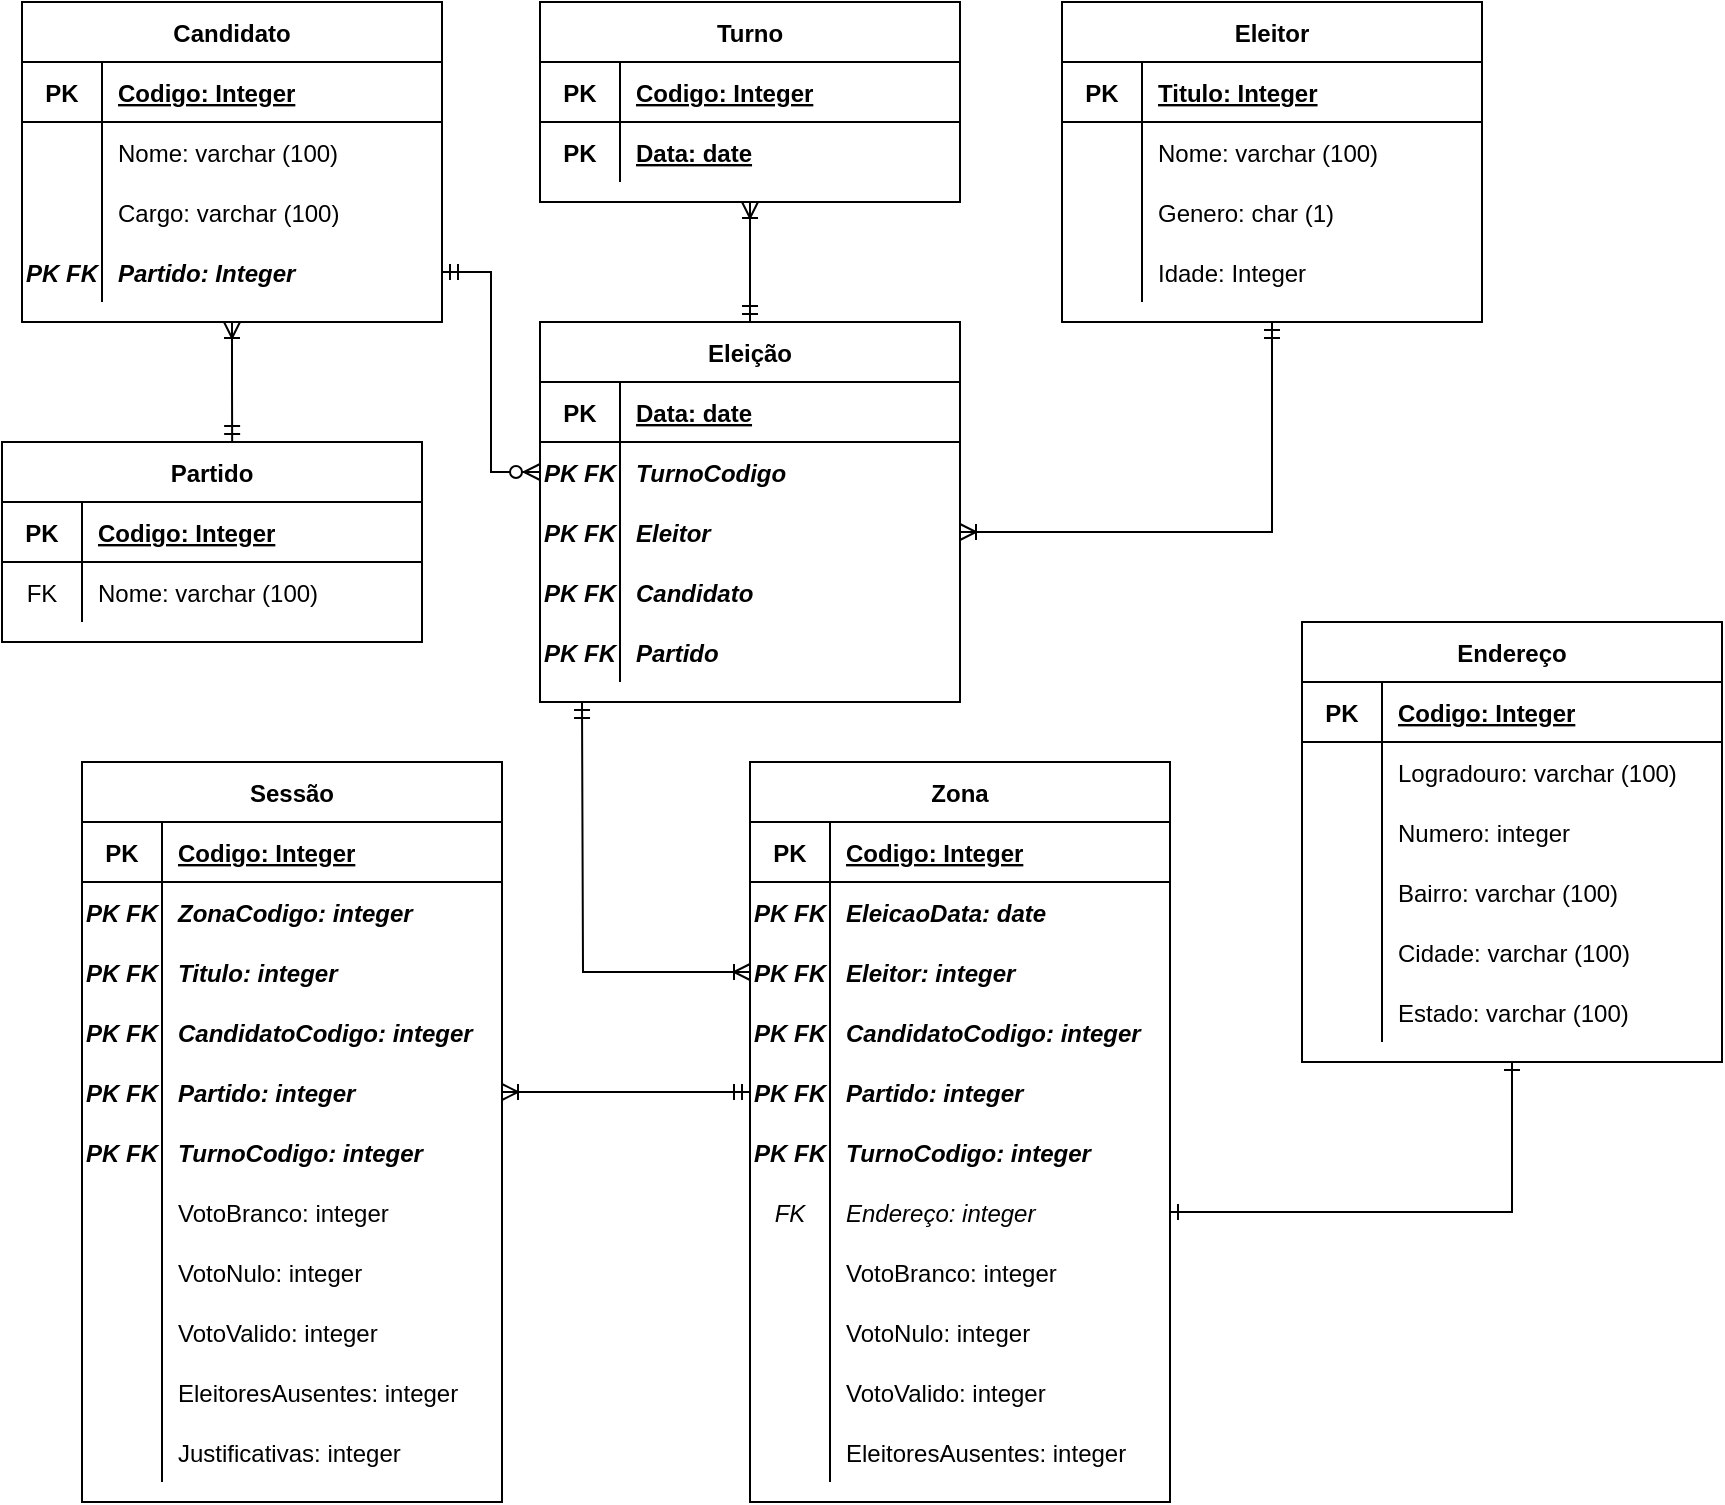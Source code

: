 <mxfile version="14.2.7" type="device"><diagram id="mIxhw8Bc087sXlnZlDXb" name="Page-1"><mxGraphModel dx="1144" dy="666" grid="1" gridSize="10" guides="1" tooltips="1" connect="1" arrows="1" fold="1" page="1" pageScale="1" pageWidth="827" pageHeight="1169" math="0" shadow="0"><root><mxCell id="0"/><mxCell id="1" parent="0"/><mxCell id="hjT5RK2H__oHWurPIs-l-39" style="edgeStyle=orthogonalEdgeStyle;rounded=0;orthogonalLoop=1;jettySize=auto;html=1;entryX=0.548;entryY=0;entryDx=0;entryDy=0;entryPerimeter=0;startArrow=ERoneToMany;startFill=0;endArrow=ERmandOne;endFill=0;" edge="1" parent="1" source="hjT5RK2H__oHWurPIs-l-1" target="hjT5RK2H__oHWurPIs-l-29"><mxGeometry relative="1" as="geometry"/></mxCell><mxCell id="hjT5RK2H__oHWurPIs-l-1" value="Candidato" style="shape=table;startSize=30;container=1;collapsible=1;childLayout=tableLayout;fixedRows=1;rowLines=0;fontStyle=1;align=center;resizeLast=1;" vertex="1" parent="1"><mxGeometry x="50" y="100" width="210" height="160" as="geometry"/></mxCell><mxCell id="hjT5RK2H__oHWurPIs-l-2" value="" style="shape=partialRectangle;collapsible=0;dropTarget=0;pointerEvents=0;fillColor=none;top=0;left=0;bottom=1;right=0;points=[[0,0.5],[1,0.5]];portConstraint=eastwest;" vertex="1" parent="hjT5RK2H__oHWurPIs-l-1"><mxGeometry y="30" width="210" height="30" as="geometry"/></mxCell><mxCell id="hjT5RK2H__oHWurPIs-l-3" value="PK" style="shape=partialRectangle;connectable=0;fillColor=none;top=0;left=0;bottom=0;right=0;fontStyle=1;overflow=hidden;" vertex="1" parent="hjT5RK2H__oHWurPIs-l-2"><mxGeometry width="40" height="30" as="geometry"/></mxCell><mxCell id="hjT5RK2H__oHWurPIs-l-4" value="Codigo: Integer" style="shape=partialRectangle;connectable=0;fillColor=none;top=0;left=0;bottom=0;right=0;align=left;spacingLeft=6;fontStyle=5;overflow=hidden;" vertex="1" parent="hjT5RK2H__oHWurPIs-l-2"><mxGeometry x="40" width="170" height="30" as="geometry"/></mxCell><mxCell id="hjT5RK2H__oHWurPIs-l-5" value="" style="shape=partialRectangle;collapsible=0;dropTarget=0;pointerEvents=0;fillColor=none;top=0;left=0;bottom=0;right=0;points=[[0,0.5],[1,0.5]];portConstraint=eastwest;" vertex="1" parent="hjT5RK2H__oHWurPIs-l-1"><mxGeometry y="60" width="210" height="30" as="geometry"/></mxCell><mxCell id="hjT5RK2H__oHWurPIs-l-6" value="" style="shape=partialRectangle;connectable=0;fillColor=none;top=0;left=0;bottom=0;right=0;editable=1;overflow=hidden;" vertex="1" parent="hjT5RK2H__oHWurPIs-l-5"><mxGeometry width="40" height="30" as="geometry"/></mxCell><mxCell id="hjT5RK2H__oHWurPIs-l-7" value="Nome: varchar (100)" style="shape=partialRectangle;connectable=0;fillColor=none;top=0;left=0;bottom=0;right=0;align=left;spacingLeft=6;overflow=hidden;" vertex="1" parent="hjT5RK2H__oHWurPIs-l-5"><mxGeometry x="40" width="170" height="30" as="geometry"/></mxCell><mxCell id="hjT5RK2H__oHWurPIs-l-8" value="" style="shape=partialRectangle;collapsible=0;dropTarget=0;pointerEvents=0;fillColor=none;top=0;left=0;bottom=0;right=0;points=[[0,0.5],[1,0.5]];portConstraint=eastwest;" vertex="1" parent="hjT5RK2H__oHWurPIs-l-1"><mxGeometry y="90" width="210" height="30" as="geometry"/></mxCell><mxCell id="hjT5RK2H__oHWurPIs-l-9" value="" style="shape=partialRectangle;connectable=0;fillColor=none;top=0;left=0;bottom=0;right=0;editable=1;overflow=hidden;" vertex="1" parent="hjT5RK2H__oHWurPIs-l-8"><mxGeometry width="40" height="30" as="geometry"/></mxCell><mxCell id="hjT5RK2H__oHWurPIs-l-10" value="Cargo: varchar (100)" style="shape=partialRectangle;connectable=0;fillColor=none;top=0;left=0;bottom=0;right=0;align=left;spacingLeft=6;overflow=hidden;" vertex="1" parent="hjT5RK2H__oHWurPIs-l-8"><mxGeometry x="40" width="170" height="30" as="geometry"/></mxCell><mxCell id="hjT5RK2H__oHWurPIs-l-14" value="" style="shape=partialRectangle;collapsible=0;dropTarget=0;pointerEvents=0;fillColor=none;top=0;left=0;bottom=0;right=0;points=[[0,0.5],[1,0.5]];portConstraint=eastwest;fontStyle=2" vertex="1" parent="hjT5RK2H__oHWurPIs-l-1"><mxGeometry y="120" width="210" height="30" as="geometry"/></mxCell><mxCell id="hjT5RK2H__oHWurPIs-l-15" value="PK FK" style="shape=partialRectangle;connectable=0;fillColor=none;top=0;left=0;bottom=0;right=0;editable=1;overflow=hidden;fontStyle=3" vertex="1" parent="hjT5RK2H__oHWurPIs-l-14"><mxGeometry width="40" height="30" as="geometry"/></mxCell><mxCell id="hjT5RK2H__oHWurPIs-l-16" value="Partido: Integer" style="shape=partialRectangle;connectable=0;fillColor=none;top=0;left=0;bottom=0;right=0;align=left;spacingLeft=6;overflow=hidden;fontStyle=3" vertex="1" parent="hjT5RK2H__oHWurPIs-l-14"><mxGeometry x="40" width="170" height="30" as="geometry"/></mxCell><mxCell id="hjT5RK2H__oHWurPIs-l-29" value="Partido" style="shape=table;startSize=30;container=1;collapsible=1;childLayout=tableLayout;fixedRows=1;rowLines=0;fontStyle=1;align=center;resizeLast=1;" vertex="1" parent="1"><mxGeometry x="40" y="320" width="210" height="100" as="geometry"/></mxCell><mxCell id="hjT5RK2H__oHWurPIs-l-30" value="" style="shape=partialRectangle;collapsible=0;dropTarget=0;pointerEvents=0;fillColor=none;top=0;left=0;bottom=1;right=0;points=[[0,0.5],[1,0.5]];portConstraint=eastwest;" vertex="1" parent="hjT5RK2H__oHWurPIs-l-29"><mxGeometry y="30" width="210" height="30" as="geometry"/></mxCell><mxCell id="hjT5RK2H__oHWurPIs-l-31" value="PK" style="shape=partialRectangle;connectable=0;fillColor=none;top=0;left=0;bottom=0;right=0;fontStyle=1;overflow=hidden;" vertex="1" parent="hjT5RK2H__oHWurPIs-l-30"><mxGeometry width="40" height="30" as="geometry"/></mxCell><mxCell id="hjT5RK2H__oHWurPIs-l-32" value="Codigo: Integer" style="shape=partialRectangle;connectable=0;fillColor=none;top=0;left=0;bottom=0;right=0;align=left;spacingLeft=6;fontStyle=5;overflow=hidden;" vertex="1" parent="hjT5RK2H__oHWurPIs-l-30"><mxGeometry x="40" width="170" height="30" as="geometry"/></mxCell><mxCell id="hjT5RK2H__oHWurPIs-l-33" value="" style="shape=partialRectangle;collapsible=0;dropTarget=0;pointerEvents=0;fillColor=none;top=0;left=0;bottom=0;right=0;points=[[0,0.5],[1,0.5]];portConstraint=eastwest;" vertex="1" parent="hjT5RK2H__oHWurPIs-l-29"><mxGeometry y="60" width="210" height="30" as="geometry"/></mxCell><mxCell id="hjT5RK2H__oHWurPIs-l-34" value="FK" style="shape=partialRectangle;connectable=0;fillColor=none;top=0;left=0;bottom=0;right=0;editable=1;overflow=hidden;" vertex="1" parent="hjT5RK2H__oHWurPIs-l-33"><mxGeometry width="40" height="30" as="geometry"/></mxCell><mxCell id="hjT5RK2H__oHWurPIs-l-35" value="Nome: varchar (100)" style="shape=partialRectangle;connectable=0;fillColor=none;top=0;left=0;bottom=0;right=0;align=left;spacingLeft=6;overflow=hidden;" vertex="1" parent="hjT5RK2H__oHWurPIs-l-33"><mxGeometry x="40" width="170" height="30" as="geometry"/></mxCell><mxCell id="hjT5RK2H__oHWurPIs-l-71" style="edgeStyle=orthogonalEdgeStyle;rounded=0;orthogonalLoop=1;jettySize=auto;html=1;exitX=0.5;exitY=1;exitDx=0;exitDy=0;entryX=0.5;entryY=0;entryDx=0;entryDy=0;startArrow=ERoneToMany;startFill=0;endArrow=ERmandOne;endFill=0;" edge="1" parent="1" source="hjT5RK2H__oHWurPIs-l-40" target="hjT5RK2H__oHWurPIs-l-47"><mxGeometry relative="1" as="geometry"/></mxCell><mxCell id="hjT5RK2H__oHWurPIs-l-40" value="Turno" style="shape=table;startSize=30;container=1;collapsible=1;childLayout=tableLayout;fixedRows=1;rowLines=0;fontStyle=1;align=center;resizeLast=1;" vertex="1" parent="1"><mxGeometry x="309" y="100" width="210" height="100" as="geometry"/></mxCell><mxCell id="hjT5RK2H__oHWurPIs-l-41" value="" style="shape=partialRectangle;collapsible=0;dropTarget=0;pointerEvents=0;fillColor=none;top=0;left=0;bottom=1;right=0;points=[[0,0.5],[1,0.5]];portConstraint=eastwest;" vertex="1" parent="hjT5RK2H__oHWurPIs-l-40"><mxGeometry y="30" width="210" height="30" as="geometry"/></mxCell><mxCell id="hjT5RK2H__oHWurPIs-l-42" value="PK" style="shape=partialRectangle;connectable=0;fillColor=none;top=0;left=0;bottom=0;right=0;fontStyle=1;overflow=hidden;" vertex="1" parent="hjT5RK2H__oHWurPIs-l-41"><mxGeometry width="40" height="30" as="geometry"/></mxCell><mxCell id="hjT5RK2H__oHWurPIs-l-43" value="Codigo: Integer" style="shape=partialRectangle;connectable=0;fillColor=none;top=0;left=0;bottom=0;right=0;align=left;spacingLeft=6;fontStyle=5;overflow=hidden;" vertex="1" parent="hjT5RK2H__oHWurPIs-l-41"><mxGeometry x="40" width="170" height="30" as="geometry"/></mxCell><mxCell id="hjT5RK2H__oHWurPIs-l-44" value="" style="shape=partialRectangle;collapsible=0;dropTarget=0;pointerEvents=0;fillColor=none;top=0;left=0;bottom=0;right=0;points=[[0,0.5],[1,0.5]];portConstraint=eastwest;" vertex="1" parent="hjT5RK2H__oHWurPIs-l-40"><mxGeometry y="60" width="210" height="30" as="geometry"/></mxCell><mxCell id="hjT5RK2H__oHWurPIs-l-45" value="PK" style="shape=partialRectangle;connectable=0;fillColor=none;top=0;left=0;bottom=0;right=0;editable=1;overflow=hidden;fontStyle=1" vertex="1" parent="hjT5RK2H__oHWurPIs-l-44"><mxGeometry width="40" height="30" as="geometry"/></mxCell><mxCell id="hjT5RK2H__oHWurPIs-l-46" value="Data: date" style="shape=partialRectangle;connectable=0;fillColor=none;top=0;left=0;bottom=0;right=0;align=left;spacingLeft=6;overflow=hidden;fontStyle=5" vertex="1" parent="hjT5RK2H__oHWurPIs-l-44"><mxGeometry x="40" width="170" height="30" as="geometry"/></mxCell><mxCell id="hjT5RK2H__oHWurPIs-l-47" value="Eleição" style="shape=table;startSize=30;container=1;collapsible=1;childLayout=tableLayout;fixedRows=1;rowLines=0;fontStyle=1;align=center;resizeLast=1;" vertex="1" parent="1"><mxGeometry x="309" y="260" width="210" height="190" as="geometry"/></mxCell><mxCell id="hjT5RK2H__oHWurPIs-l-48" value="" style="shape=partialRectangle;collapsible=0;dropTarget=0;pointerEvents=0;fillColor=none;top=0;left=0;bottom=1;right=0;points=[[0,0.5],[1,0.5]];portConstraint=eastwest;" vertex="1" parent="hjT5RK2H__oHWurPIs-l-47"><mxGeometry y="30" width="210" height="30" as="geometry"/></mxCell><mxCell id="hjT5RK2H__oHWurPIs-l-49" value="PK" style="shape=partialRectangle;connectable=0;fillColor=none;top=0;left=0;bottom=0;right=0;fontStyle=1;overflow=hidden;" vertex="1" parent="hjT5RK2H__oHWurPIs-l-48"><mxGeometry width="40" height="30" as="geometry"/></mxCell><mxCell id="hjT5RK2H__oHWurPIs-l-50" value="Data: date" style="shape=partialRectangle;connectable=0;fillColor=none;top=0;left=0;bottom=0;right=0;align=left;spacingLeft=6;fontStyle=5;overflow=hidden;" vertex="1" parent="hjT5RK2H__oHWurPIs-l-48"><mxGeometry x="40" width="170" height="30" as="geometry"/></mxCell><mxCell id="hjT5RK2H__oHWurPIs-l-51" value="" style="shape=partialRectangle;collapsible=0;dropTarget=0;pointerEvents=0;fillColor=none;top=0;left=0;bottom=0;right=0;points=[[0,0.5],[1,0.5]];portConstraint=eastwest;" vertex="1" parent="hjT5RK2H__oHWurPIs-l-47"><mxGeometry y="60" width="210" height="30" as="geometry"/></mxCell><mxCell id="hjT5RK2H__oHWurPIs-l-52" value="PK FK" style="shape=partialRectangle;connectable=0;fillColor=none;top=0;left=0;bottom=0;right=0;editable=1;overflow=hidden;fontStyle=3" vertex="1" parent="hjT5RK2H__oHWurPIs-l-51"><mxGeometry width="40" height="30" as="geometry"/></mxCell><mxCell id="hjT5RK2H__oHWurPIs-l-53" value="TurnoCodigo" style="shape=partialRectangle;connectable=0;fillColor=none;top=0;left=0;bottom=0;right=0;align=left;spacingLeft=6;overflow=hidden;fontStyle=3" vertex="1" parent="hjT5RK2H__oHWurPIs-l-51"><mxGeometry x="40" width="170" height="30" as="geometry"/></mxCell><mxCell id="hjT5RK2H__oHWurPIs-l-61" value="" style="shape=partialRectangle;collapsible=0;dropTarget=0;pointerEvents=0;fillColor=none;top=0;left=0;bottom=0;right=0;points=[[0,0.5],[1,0.5]];portConstraint=eastwest;" vertex="1" parent="hjT5RK2H__oHWurPIs-l-47"><mxGeometry y="90" width="210" height="30" as="geometry"/></mxCell><mxCell id="hjT5RK2H__oHWurPIs-l-62" value="PK FK" style="shape=partialRectangle;connectable=0;fillColor=none;top=0;left=0;bottom=0;right=0;editable=1;overflow=hidden;fontStyle=3" vertex="1" parent="hjT5RK2H__oHWurPIs-l-61"><mxGeometry width="40" height="30" as="geometry"/></mxCell><mxCell id="hjT5RK2H__oHWurPIs-l-63" value="Eleitor" style="shape=partialRectangle;connectable=0;fillColor=none;top=0;left=0;bottom=0;right=0;align=left;spacingLeft=6;overflow=hidden;fontStyle=3" vertex="1" parent="hjT5RK2H__oHWurPIs-l-61"><mxGeometry x="40" width="170" height="30" as="geometry"/></mxCell><mxCell id="hjT5RK2H__oHWurPIs-l-64" value="" style="shape=partialRectangle;collapsible=0;dropTarget=0;pointerEvents=0;fillColor=none;top=0;left=0;bottom=0;right=0;points=[[0,0.5],[1,0.5]];portConstraint=eastwest;" vertex="1" parent="hjT5RK2H__oHWurPIs-l-47"><mxGeometry y="120" width="210" height="30" as="geometry"/></mxCell><mxCell id="hjT5RK2H__oHWurPIs-l-65" value="PK FK" style="shape=partialRectangle;connectable=0;fillColor=none;top=0;left=0;bottom=0;right=0;editable=1;overflow=hidden;fontStyle=3" vertex="1" parent="hjT5RK2H__oHWurPIs-l-64"><mxGeometry width="40" height="30" as="geometry"/></mxCell><mxCell id="hjT5RK2H__oHWurPIs-l-66" value="Candidato" style="shape=partialRectangle;connectable=0;fillColor=none;top=0;left=0;bottom=0;right=0;align=left;spacingLeft=6;overflow=hidden;fontStyle=3" vertex="1" parent="hjT5RK2H__oHWurPIs-l-64"><mxGeometry x="40" width="170" height="30" as="geometry"/></mxCell><mxCell id="hjT5RK2H__oHWurPIs-l-67" value="" style="shape=partialRectangle;collapsible=0;dropTarget=0;pointerEvents=0;fillColor=none;top=0;left=0;bottom=0;right=0;points=[[0,0.5],[1,0.5]];portConstraint=eastwest;" vertex="1" parent="hjT5RK2H__oHWurPIs-l-47"><mxGeometry y="150" width="210" height="30" as="geometry"/></mxCell><mxCell id="hjT5RK2H__oHWurPIs-l-68" value="PK FK" style="shape=partialRectangle;connectable=0;fillColor=none;top=0;left=0;bottom=0;right=0;editable=1;overflow=hidden;fontStyle=3" vertex="1" parent="hjT5RK2H__oHWurPIs-l-67"><mxGeometry width="40" height="30" as="geometry"/></mxCell><mxCell id="hjT5RK2H__oHWurPIs-l-69" value="Partido" style="shape=partialRectangle;connectable=0;fillColor=none;top=0;left=0;bottom=0;right=0;align=left;spacingLeft=6;overflow=hidden;fontStyle=3" vertex="1" parent="hjT5RK2H__oHWurPIs-l-67"><mxGeometry x="40" width="170" height="30" as="geometry"/></mxCell><mxCell id="hjT5RK2H__oHWurPIs-l-72" value="Eleitor" style="shape=table;startSize=30;container=1;collapsible=1;childLayout=tableLayout;fixedRows=1;rowLines=0;fontStyle=1;align=center;resizeLast=1;" vertex="1" parent="1"><mxGeometry x="570" y="100" width="210" height="160" as="geometry"/></mxCell><mxCell id="hjT5RK2H__oHWurPIs-l-73" value="" style="shape=partialRectangle;collapsible=0;dropTarget=0;pointerEvents=0;fillColor=none;top=0;left=0;bottom=1;right=0;points=[[0,0.5],[1,0.5]];portConstraint=eastwest;" vertex="1" parent="hjT5RK2H__oHWurPIs-l-72"><mxGeometry y="30" width="210" height="30" as="geometry"/></mxCell><mxCell id="hjT5RK2H__oHWurPIs-l-74" value="PK" style="shape=partialRectangle;connectable=0;fillColor=none;top=0;left=0;bottom=0;right=0;fontStyle=1;overflow=hidden;" vertex="1" parent="hjT5RK2H__oHWurPIs-l-73"><mxGeometry width="40" height="30" as="geometry"/></mxCell><mxCell id="hjT5RK2H__oHWurPIs-l-75" value="Titulo: Integer" style="shape=partialRectangle;connectable=0;fillColor=none;top=0;left=0;bottom=0;right=0;align=left;spacingLeft=6;fontStyle=5;overflow=hidden;" vertex="1" parent="hjT5RK2H__oHWurPIs-l-73"><mxGeometry x="40" width="170" height="30" as="geometry"/></mxCell><mxCell id="hjT5RK2H__oHWurPIs-l-76" value="" style="shape=partialRectangle;collapsible=0;dropTarget=0;pointerEvents=0;fillColor=none;top=0;left=0;bottom=0;right=0;points=[[0,0.5],[1,0.5]];portConstraint=eastwest;" vertex="1" parent="hjT5RK2H__oHWurPIs-l-72"><mxGeometry y="60" width="210" height="30" as="geometry"/></mxCell><mxCell id="hjT5RK2H__oHWurPIs-l-77" value="" style="shape=partialRectangle;connectable=0;fillColor=none;top=0;left=0;bottom=0;right=0;editable=1;overflow=hidden;" vertex="1" parent="hjT5RK2H__oHWurPIs-l-76"><mxGeometry width="40" height="30" as="geometry"/></mxCell><mxCell id="hjT5RK2H__oHWurPIs-l-78" value="Nome: varchar (100)" style="shape=partialRectangle;connectable=0;fillColor=none;top=0;left=0;bottom=0;right=0;align=left;spacingLeft=6;overflow=hidden;" vertex="1" parent="hjT5RK2H__oHWurPIs-l-76"><mxGeometry x="40" width="170" height="30" as="geometry"/></mxCell><mxCell id="hjT5RK2H__oHWurPIs-l-79" value="" style="shape=partialRectangle;collapsible=0;dropTarget=0;pointerEvents=0;fillColor=none;top=0;left=0;bottom=0;right=0;points=[[0,0.5],[1,0.5]];portConstraint=eastwest;" vertex="1" parent="hjT5RK2H__oHWurPIs-l-72"><mxGeometry y="90" width="210" height="30" as="geometry"/></mxCell><mxCell id="hjT5RK2H__oHWurPIs-l-80" value="" style="shape=partialRectangle;connectable=0;fillColor=none;top=0;left=0;bottom=0;right=0;editable=1;overflow=hidden;" vertex="1" parent="hjT5RK2H__oHWurPIs-l-79"><mxGeometry width="40" height="30" as="geometry"/></mxCell><mxCell id="hjT5RK2H__oHWurPIs-l-81" value="Genero: char (1)" style="shape=partialRectangle;connectable=0;fillColor=none;top=0;left=0;bottom=0;right=0;align=left;spacingLeft=6;overflow=hidden;" vertex="1" parent="hjT5RK2H__oHWurPIs-l-79"><mxGeometry x="40" width="170" height="30" as="geometry"/></mxCell><mxCell id="hjT5RK2H__oHWurPIs-l-82" value="" style="shape=partialRectangle;collapsible=0;dropTarget=0;pointerEvents=0;fillColor=none;top=0;left=0;bottom=0;right=0;points=[[0,0.5],[1,0.5]];portConstraint=eastwest;" vertex="1" parent="hjT5RK2H__oHWurPIs-l-72"><mxGeometry y="120" width="210" height="30" as="geometry"/></mxCell><mxCell id="hjT5RK2H__oHWurPIs-l-83" value="" style="shape=partialRectangle;connectable=0;fillColor=none;top=0;left=0;bottom=0;right=0;editable=1;overflow=hidden;" vertex="1" parent="hjT5RK2H__oHWurPIs-l-82"><mxGeometry width="40" height="30" as="geometry"/></mxCell><mxCell id="hjT5RK2H__oHWurPIs-l-84" value="Idade: Integer" style="shape=partialRectangle;connectable=0;fillColor=none;top=0;left=0;bottom=0;right=0;align=left;spacingLeft=6;overflow=hidden;" vertex="1" parent="hjT5RK2H__oHWurPIs-l-82"><mxGeometry x="40" width="170" height="30" as="geometry"/></mxCell><mxCell id="hjT5RK2H__oHWurPIs-l-86" style="edgeStyle=orthogonalEdgeStyle;rounded=0;orthogonalLoop=1;jettySize=auto;html=1;exitX=1;exitY=0.5;exitDx=0;exitDy=0;entryX=0.5;entryY=1;entryDx=0;entryDy=0;startArrow=ERoneToMany;startFill=0;endArrow=ERmandOne;endFill=0;" edge="1" parent="1" source="hjT5RK2H__oHWurPIs-l-61" target="hjT5RK2H__oHWurPIs-l-72"><mxGeometry relative="1" as="geometry"/></mxCell><mxCell id="hjT5RK2H__oHWurPIs-l-87" value="Zona" style="shape=table;startSize=30;container=1;collapsible=1;childLayout=tableLayout;fixedRows=1;rowLines=0;fontStyle=1;align=center;resizeLast=1;" vertex="1" parent="1"><mxGeometry x="414" y="480" width="210" height="370" as="geometry"/></mxCell><mxCell id="hjT5RK2H__oHWurPIs-l-88" value="" style="shape=partialRectangle;collapsible=0;dropTarget=0;pointerEvents=0;fillColor=none;top=0;left=0;bottom=1;right=0;points=[[0,0.5],[1,0.5]];portConstraint=eastwest;" vertex="1" parent="hjT5RK2H__oHWurPIs-l-87"><mxGeometry y="30" width="210" height="30" as="geometry"/></mxCell><mxCell id="hjT5RK2H__oHWurPIs-l-89" value="PK" style="shape=partialRectangle;connectable=0;fillColor=none;top=0;left=0;bottom=0;right=0;fontStyle=1;overflow=hidden;" vertex="1" parent="hjT5RK2H__oHWurPIs-l-88"><mxGeometry width="40" height="30" as="geometry"/></mxCell><mxCell id="hjT5RK2H__oHWurPIs-l-90" value="Codigo: Integer" style="shape=partialRectangle;connectable=0;fillColor=none;top=0;left=0;bottom=0;right=0;align=left;spacingLeft=6;fontStyle=5;overflow=hidden;" vertex="1" parent="hjT5RK2H__oHWurPIs-l-88"><mxGeometry x="40" width="170" height="30" as="geometry"/></mxCell><mxCell id="hjT5RK2H__oHWurPIs-l-91" value="" style="shape=partialRectangle;collapsible=0;dropTarget=0;pointerEvents=0;fillColor=none;top=0;left=0;bottom=0;right=0;points=[[0,0.5],[1,0.5]];portConstraint=eastwest;" vertex="1" parent="hjT5RK2H__oHWurPIs-l-87"><mxGeometry y="60" width="210" height="30" as="geometry"/></mxCell><mxCell id="hjT5RK2H__oHWurPIs-l-92" value="PK FK" style="shape=partialRectangle;connectable=0;fillColor=none;top=0;left=0;bottom=0;right=0;editable=1;overflow=hidden;fontStyle=3" vertex="1" parent="hjT5RK2H__oHWurPIs-l-91"><mxGeometry width="40" height="30" as="geometry"/></mxCell><mxCell id="hjT5RK2H__oHWurPIs-l-93" value="EleicaoData: date" style="shape=partialRectangle;connectable=0;fillColor=none;top=0;left=0;bottom=0;right=0;align=left;spacingLeft=6;overflow=hidden;fontStyle=3" vertex="1" parent="hjT5RK2H__oHWurPIs-l-91"><mxGeometry x="40" width="170" height="30" as="geometry"/></mxCell><mxCell id="hjT5RK2H__oHWurPIs-l-94" value="" style="shape=partialRectangle;collapsible=0;dropTarget=0;pointerEvents=0;fillColor=none;top=0;left=0;bottom=0;right=0;points=[[0,0.5],[1,0.5]];portConstraint=eastwest;" vertex="1" parent="hjT5RK2H__oHWurPIs-l-87"><mxGeometry y="90" width="210" height="30" as="geometry"/></mxCell><mxCell id="hjT5RK2H__oHWurPIs-l-95" value="PK FK" style="shape=partialRectangle;connectable=0;fillColor=none;top=0;left=0;bottom=0;right=0;editable=1;overflow=hidden;fontStyle=3" vertex="1" parent="hjT5RK2H__oHWurPIs-l-94"><mxGeometry width="40" height="30" as="geometry"/></mxCell><mxCell id="hjT5RK2H__oHWurPIs-l-96" value="Eleitor: integer" style="shape=partialRectangle;connectable=0;fillColor=none;top=0;left=0;bottom=0;right=0;align=left;spacingLeft=6;overflow=hidden;fontStyle=3" vertex="1" parent="hjT5RK2H__oHWurPIs-l-94"><mxGeometry x="40" width="170" height="30" as="geometry"/></mxCell><mxCell id="hjT5RK2H__oHWurPIs-l-97" value="" style="shape=partialRectangle;collapsible=0;dropTarget=0;pointerEvents=0;fillColor=none;top=0;left=0;bottom=0;right=0;points=[[0,0.5],[1,0.5]];portConstraint=eastwest;" vertex="1" parent="hjT5RK2H__oHWurPIs-l-87"><mxGeometry y="120" width="210" height="30" as="geometry"/></mxCell><mxCell id="hjT5RK2H__oHWurPIs-l-98" value="PK FK" style="shape=partialRectangle;connectable=0;fillColor=none;top=0;left=0;bottom=0;right=0;editable=1;overflow=hidden;fontStyle=3" vertex="1" parent="hjT5RK2H__oHWurPIs-l-97"><mxGeometry width="40" height="30" as="geometry"/></mxCell><mxCell id="hjT5RK2H__oHWurPIs-l-99" value="CandidatoCodigo: integer" style="shape=partialRectangle;connectable=0;fillColor=none;top=0;left=0;bottom=0;right=0;align=left;spacingLeft=6;overflow=hidden;fontStyle=3" vertex="1" parent="hjT5RK2H__oHWurPIs-l-97"><mxGeometry x="40" width="170" height="30" as="geometry"/></mxCell><mxCell id="hjT5RK2H__oHWurPIs-l-100" value="" style="shape=partialRectangle;collapsible=0;dropTarget=0;pointerEvents=0;fillColor=none;top=0;left=0;bottom=0;right=0;points=[[0,0.5],[1,0.5]];portConstraint=eastwest;" vertex="1" parent="hjT5RK2H__oHWurPIs-l-87"><mxGeometry y="150" width="210" height="30" as="geometry"/></mxCell><mxCell id="hjT5RK2H__oHWurPIs-l-101" value="PK FK" style="shape=partialRectangle;connectable=0;fillColor=none;top=0;left=0;bottom=0;right=0;editable=1;overflow=hidden;fontStyle=3" vertex="1" parent="hjT5RK2H__oHWurPIs-l-100"><mxGeometry width="40" height="30" as="geometry"/></mxCell><mxCell id="hjT5RK2H__oHWurPIs-l-102" value="Partido: integer" style="shape=partialRectangle;connectable=0;fillColor=none;top=0;left=0;bottom=0;right=0;align=left;spacingLeft=6;overflow=hidden;fontStyle=3" vertex="1" parent="hjT5RK2H__oHWurPIs-l-100"><mxGeometry x="40" width="170" height="30" as="geometry"/></mxCell><mxCell id="hjT5RK2H__oHWurPIs-l-103" value="" style="shape=partialRectangle;collapsible=0;dropTarget=0;pointerEvents=0;fillColor=none;top=0;left=0;bottom=0;right=0;points=[[0,0.5],[1,0.5]];portConstraint=eastwest;" vertex="1" parent="hjT5RK2H__oHWurPIs-l-87"><mxGeometry y="180" width="210" height="30" as="geometry"/></mxCell><mxCell id="hjT5RK2H__oHWurPIs-l-104" value="PK FK" style="shape=partialRectangle;connectable=0;fillColor=none;top=0;left=0;bottom=0;right=0;editable=1;overflow=hidden;fontStyle=3" vertex="1" parent="hjT5RK2H__oHWurPIs-l-103"><mxGeometry width="40" height="30" as="geometry"/></mxCell><mxCell id="hjT5RK2H__oHWurPIs-l-105" value="TurnoCodigo: integer" style="shape=partialRectangle;connectable=0;fillColor=none;top=0;left=0;bottom=0;right=0;align=left;spacingLeft=6;overflow=hidden;fontStyle=3" vertex="1" parent="hjT5RK2H__oHWurPIs-l-103"><mxGeometry x="40" width="170" height="30" as="geometry"/></mxCell><mxCell id="hjT5RK2H__oHWurPIs-l-106" value="" style="shape=partialRectangle;collapsible=0;dropTarget=0;pointerEvents=0;fillColor=none;top=0;left=0;bottom=0;right=0;points=[[0,0.5],[1,0.5]];portConstraint=eastwest;" vertex="1" parent="hjT5RK2H__oHWurPIs-l-87"><mxGeometry y="210" width="210" height="30" as="geometry"/></mxCell><mxCell id="hjT5RK2H__oHWurPIs-l-107" value="FK" style="shape=partialRectangle;connectable=0;fillColor=none;top=0;left=0;bottom=0;right=0;editable=1;overflow=hidden;fontStyle=2" vertex="1" parent="hjT5RK2H__oHWurPIs-l-106"><mxGeometry width="40" height="30" as="geometry"/></mxCell><mxCell id="hjT5RK2H__oHWurPIs-l-108" value="Endereço: integer" style="shape=partialRectangle;connectable=0;fillColor=none;top=0;left=0;bottom=0;right=0;align=left;spacingLeft=6;overflow=hidden;fontStyle=2" vertex="1" parent="hjT5RK2H__oHWurPIs-l-106"><mxGeometry x="40" width="170" height="30" as="geometry"/></mxCell><mxCell id="hjT5RK2H__oHWurPIs-l-109" value="" style="shape=partialRectangle;collapsible=0;dropTarget=0;pointerEvents=0;fillColor=none;top=0;left=0;bottom=0;right=0;points=[[0,0.5],[1,0.5]];portConstraint=eastwest;" vertex="1" parent="hjT5RK2H__oHWurPIs-l-87"><mxGeometry y="240" width="210" height="30" as="geometry"/></mxCell><mxCell id="hjT5RK2H__oHWurPIs-l-110" value="" style="shape=partialRectangle;connectable=0;fillColor=none;top=0;left=0;bottom=0;right=0;editable=1;overflow=hidden;fontStyle=0" vertex="1" parent="hjT5RK2H__oHWurPIs-l-109"><mxGeometry width="40" height="30" as="geometry"/></mxCell><mxCell id="hjT5RK2H__oHWurPIs-l-111" value="VotoBranco: integer" style="shape=partialRectangle;connectable=0;fillColor=none;top=0;left=0;bottom=0;right=0;align=left;spacingLeft=6;overflow=hidden;fontStyle=0" vertex="1" parent="hjT5RK2H__oHWurPIs-l-109"><mxGeometry x="40" width="170" height="30" as="geometry"/></mxCell><mxCell id="hjT5RK2H__oHWurPIs-l-112" value="" style="shape=partialRectangle;collapsible=0;dropTarget=0;pointerEvents=0;fillColor=none;top=0;left=0;bottom=0;right=0;points=[[0,0.5],[1,0.5]];portConstraint=eastwest;" vertex="1" parent="hjT5RK2H__oHWurPIs-l-87"><mxGeometry y="270" width="210" height="30" as="geometry"/></mxCell><mxCell id="hjT5RK2H__oHWurPIs-l-113" value="" style="shape=partialRectangle;connectable=0;fillColor=none;top=0;left=0;bottom=0;right=0;editable=1;overflow=hidden;fontStyle=0" vertex="1" parent="hjT5RK2H__oHWurPIs-l-112"><mxGeometry width="40" height="30" as="geometry"/></mxCell><mxCell id="hjT5RK2H__oHWurPIs-l-114" value="VotoNulo: integer" style="shape=partialRectangle;connectable=0;fillColor=none;top=0;left=0;bottom=0;right=0;align=left;spacingLeft=6;overflow=hidden;fontStyle=0" vertex="1" parent="hjT5RK2H__oHWurPIs-l-112"><mxGeometry x="40" width="170" height="30" as="geometry"/></mxCell><mxCell id="hjT5RK2H__oHWurPIs-l-115" value="" style="shape=partialRectangle;collapsible=0;dropTarget=0;pointerEvents=0;fillColor=none;top=0;left=0;bottom=0;right=0;points=[[0,0.5],[1,0.5]];portConstraint=eastwest;" vertex="1" parent="hjT5RK2H__oHWurPIs-l-87"><mxGeometry y="300" width="210" height="30" as="geometry"/></mxCell><mxCell id="hjT5RK2H__oHWurPIs-l-116" value="" style="shape=partialRectangle;connectable=0;fillColor=none;top=0;left=0;bottom=0;right=0;editable=1;overflow=hidden;fontStyle=0" vertex="1" parent="hjT5RK2H__oHWurPIs-l-115"><mxGeometry width="40" height="30" as="geometry"/></mxCell><mxCell id="hjT5RK2H__oHWurPIs-l-117" value="VotoValido: integer" style="shape=partialRectangle;connectable=0;fillColor=none;top=0;left=0;bottom=0;right=0;align=left;spacingLeft=6;overflow=hidden;fontStyle=0" vertex="1" parent="hjT5RK2H__oHWurPIs-l-115"><mxGeometry x="40" width="170" height="30" as="geometry"/></mxCell><mxCell id="hjT5RK2H__oHWurPIs-l-118" value="" style="shape=partialRectangle;collapsible=0;dropTarget=0;pointerEvents=0;fillColor=none;top=0;left=0;bottom=0;right=0;points=[[0,0.5],[1,0.5]];portConstraint=eastwest;" vertex="1" parent="hjT5RK2H__oHWurPIs-l-87"><mxGeometry y="330" width="210" height="30" as="geometry"/></mxCell><mxCell id="hjT5RK2H__oHWurPIs-l-119" value="" style="shape=partialRectangle;connectable=0;fillColor=none;top=0;left=0;bottom=0;right=0;editable=1;overflow=hidden;fontStyle=0" vertex="1" parent="hjT5RK2H__oHWurPIs-l-118"><mxGeometry width="40" height="30" as="geometry"/></mxCell><mxCell id="hjT5RK2H__oHWurPIs-l-120" value="EleitoresAusentes: integer" style="shape=partialRectangle;connectable=0;fillColor=none;top=0;left=0;bottom=0;right=0;align=left;spacingLeft=6;overflow=hidden;fontStyle=0" vertex="1" parent="hjT5RK2H__oHWurPIs-l-118"><mxGeometry x="40" width="170" height="30" as="geometry"/></mxCell><mxCell id="hjT5RK2H__oHWurPIs-l-121" value="Sessão" style="shape=table;startSize=30;container=1;collapsible=1;childLayout=tableLayout;fixedRows=1;rowLines=0;fontStyle=1;align=center;resizeLast=1;" vertex="1" parent="1"><mxGeometry x="80" y="480" width="210" height="370" as="geometry"/></mxCell><mxCell id="hjT5RK2H__oHWurPIs-l-122" value="" style="shape=partialRectangle;collapsible=0;dropTarget=0;pointerEvents=0;fillColor=none;top=0;left=0;bottom=1;right=0;points=[[0,0.5],[1,0.5]];portConstraint=eastwest;" vertex="1" parent="hjT5RK2H__oHWurPIs-l-121"><mxGeometry y="30" width="210" height="30" as="geometry"/></mxCell><mxCell id="hjT5RK2H__oHWurPIs-l-123" value="PK" style="shape=partialRectangle;connectable=0;fillColor=none;top=0;left=0;bottom=0;right=0;fontStyle=1;overflow=hidden;" vertex="1" parent="hjT5RK2H__oHWurPIs-l-122"><mxGeometry width="40" height="30" as="geometry"/></mxCell><mxCell id="hjT5RK2H__oHWurPIs-l-124" value="Codigo: Integer" style="shape=partialRectangle;connectable=0;fillColor=none;top=0;left=0;bottom=0;right=0;align=left;spacingLeft=6;fontStyle=5;overflow=hidden;" vertex="1" parent="hjT5RK2H__oHWurPIs-l-122"><mxGeometry x="40" width="170" height="30" as="geometry"/></mxCell><mxCell id="hjT5RK2H__oHWurPIs-l-125" value="" style="shape=partialRectangle;collapsible=0;dropTarget=0;pointerEvents=0;fillColor=none;top=0;left=0;bottom=0;right=0;points=[[0,0.5],[1,0.5]];portConstraint=eastwest;" vertex="1" parent="hjT5RK2H__oHWurPIs-l-121"><mxGeometry y="60" width="210" height="30" as="geometry"/></mxCell><mxCell id="hjT5RK2H__oHWurPIs-l-126" value="PK FK" style="shape=partialRectangle;connectable=0;fillColor=none;top=0;left=0;bottom=0;right=0;editable=1;overflow=hidden;fontStyle=3" vertex="1" parent="hjT5RK2H__oHWurPIs-l-125"><mxGeometry width="40" height="30" as="geometry"/></mxCell><mxCell id="hjT5RK2H__oHWurPIs-l-127" value="ZonaCodigo: integer" style="shape=partialRectangle;connectable=0;fillColor=none;top=0;left=0;bottom=0;right=0;align=left;spacingLeft=6;overflow=hidden;fontStyle=3" vertex="1" parent="hjT5RK2H__oHWurPIs-l-125"><mxGeometry x="40" width="170" height="30" as="geometry"/></mxCell><mxCell id="hjT5RK2H__oHWurPIs-l-128" value="" style="shape=partialRectangle;collapsible=0;dropTarget=0;pointerEvents=0;fillColor=none;top=0;left=0;bottom=0;right=0;points=[[0,0.5],[1,0.5]];portConstraint=eastwest;" vertex="1" parent="hjT5RK2H__oHWurPIs-l-121"><mxGeometry y="90" width="210" height="30" as="geometry"/></mxCell><mxCell id="hjT5RK2H__oHWurPIs-l-129" value="PK FK" style="shape=partialRectangle;connectable=0;fillColor=none;top=0;left=0;bottom=0;right=0;editable=1;overflow=hidden;fontStyle=3" vertex="1" parent="hjT5RK2H__oHWurPIs-l-128"><mxGeometry width="40" height="30" as="geometry"/></mxCell><mxCell id="hjT5RK2H__oHWurPIs-l-130" value="Titulo: integer" style="shape=partialRectangle;connectable=0;fillColor=none;top=0;left=0;bottom=0;right=0;align=left;spacingLeft=6;overflow=hidden;fontStyle=3" vertex="1" parent="hjT5RK2H__oHWurPIs-l-128"><mxGeometry x="40" width="170" height="30" as="geometry"/></mxCell><mxCell id="hjT5RK2H__oHWurPIs-l-131" value="" style="shape=partialRectangle;collapsible=0;dropTarget=0;pointerEvents=0;fillColor=none;top=0;left=0;bottom=0;right=0;points=[[0,0.5],[1,0.5]];portConstraint=eastwest;" vertex="1" parent="hjT5RK2H__oHWurPIs-l-121"><mxGeometry y="120" width="210" height="30" as="geometry"/></mxCell><mxCell id="hjT5RK2H__oHWurPIs-l-132" value="PK FK" style="shape=partialRectangle;connectable=0;fillColor=none;top=0;left=0;bottom=0;right=0;editable=1;overflow=hidden;fontStyle=3" vertex="1" parent="hjT5RK2H__oHWurPIs-l-131"><mxGeometry width="40" height="30" as="geometry"/></mxCell><mxCell id="hjT5RK2H__oHWurPIs-l-133" value="CandidatoCodigo: integer" style="shape=partialRectangle;connectable=0;fillColor=none;top=0;left=0;bottom=0;right=0;align=left;spacingLeft=6;overflow=hidden;fontStyle=3" vertex="1" parent="hjT5RK2H__oHWurPIs-l-131"><mxGeometry x="40" width="170" height="30" as="geometry"/></mxCell><mxCell id="hjT5RK2H__oHWurPIs-l-134" value="" style="shape=partialRectangle;collapsible=0;dropTarget=0;pointerEvents=0;fillColor=none;top=0;left=0;bottom=0;right=0;points=[[0,0.5],[1,0.5]];portConstraint=eastwest;" vertex="1" parent="hjT5RK2H__oHWurPIs-l-121"><mxGeometry y="150" width="210" height="30" as="geometry"/></mxCell><mxCell id="hjT5RK2H__oHWurPIs-l-135" value="PK FK" style="shape=partialRectangle;connectable=0;fillColor=none;top=0;left=0;bottom=0;right=0;editable=1;overflow=hidden;fontStyle=3" vertex="1" parent="hjT5RK2H__oHWurPIs-l-134"><mxGeometry width="40" height="30" as="geometry"/></mxCell><mxCell id="hjT5RK2H__oHWurPIs-l-136" value="Partido: integer" style="shape=partialRectangle;connectable=0;fillColor=none;top=0;left=0;bottom=0;right=0;align=left;spacingLeft=6;overflow=hidden;fontStyle=3" vertex="1" parent="hjT5RK2H__oHWurPIs-l-134"><mxGeometry x="40" width="170" height="30" as="geometry"/></mxCell><mxCell id="hjT5RK2H__oHWurPIs-l-137" value="" style="shape=partialRectangle;collapsible=0;dropTarget=0;pointerEvents=0;fillColor=none;top=0;left=0;bottom=0;right=0;points=[[0,0.5],[1,0.5]];portConstraint=eastwest;" vertex="1" parent="hjT5RK2H__oHWurPIs-l-121"><mxGeometry y="180" width="210" height="30" as="geometry"/></mxCell><mxCell id="hjT5RK2H__oHWurPIs-l-138" value="PK FK" style="shape=partialRectangle;connectable=0;fillColor=none;top=0;left=0;bottom=0;right=0;editable=1;overflow=hidden;fontStyle=3" vertex="1" parent="hjT5RK2H__oHWurPIs-l-137"><mxGeometry width="40" height="30" as="geometry"/></mxCell><mxCell id="hjT5RK2H__oHWurPIs-l-139" value="TurnoCodigo: integer" style="shape=partialRectangle;connectable=0;fillColor=none;top=0;left=0;bottom=0;right=0;align=left;spacingLeft=6;overflow=hidden;fontStyle=3" vertex="1" parent="hjT5RK2H__oHWurPIs-l-137"><mxGeometry x="40" width="170" height="30" as="geometry"/></mxCell><mxCell id="hjT5RK2H__oHWurPIs-l-143" value="" style="shape=partialRectangle;collapsible=0;dropTarget=0;pointerEvents=0;fillColor=none;top=0;left=0;bottom=0;right=0;points=[[0,0.5],[1,0.5]];portConstraint=eastwest;" vertex="1" parent="hjT5RK2H__oHWurPIs-l-121"><mxGeometry y="210" width="210" height="30" as="geometry"/></mxCell><mxCell id="hjT5RK2H__oHWurPIs-l-144" value="" style="shape=partialRectangle;connectable=0;fillColor=none;top=0;left=0;bottom=0;right=0;editable=1;overflow=hidden;fontStyle=0" vertex="1" parent="hjT5RK2H__oHWurPIs-l-143"><mxGeometry width="40" height="30" as="geometry"/></mxCell><mxCell id="hjT5RK2H__oHWurPIs-l-145" value="VotoBranco: integer" style="shape=partialRectangle;connectable=0;fillColor=none;top=0;left=0;bottom=0;right=0;align=left;spacingLeft=6;overflow=hidden;fontStyle=0" vertex="1" parent="hjT5RK2H__oHWurPIs-l-143"><mxGeometry x="40" width="170" height="30" as="geometry"/></mxCell><mxCell id="hjT5RK2H__oHWurPIs-l-146" value="" style="shape=partialRectangle;collapsible=0;dropTarget=0;pointerEvents=0;fillColor=none;top=0;left=0;bottom=0;right=0;points=[[0,0.5],[1,0.5]];portConstraint=eastwest;" vertex="1" parent="hjT5RK2H__oHWurPIs-l-121"><mxGeometry y="240" width="210" height="30" as="geometry"/></mxCell><mxCell id="hjT5RK2H__oHWurPIs-l-147" value="" style="shape=partialRectangle;connectable=0;fillColor=none;top=0;left=0;bottom=0;right=0;editable=1;overflow=hidden;fontStyle=0" vertex="1" parent="hjT5RK2H__oHWurPIs-l-146"><mxGeometry width="40" height="30" as="geometry"/></mxCell><mxCell id="hjT5RK2H__oHWurPIs-l-148" value="VotoNulo: integer" style="shape=partialRectangle;connectable=0;fillColor=none;top=0;left=0;bottom=0;right=0;align=left;spacingLeft=6;overflow=hidden;fontStyle=0" vertex="1" parent="hjT5RK2H__oHWurPIs-l-146"><mxGeometry x="40" width="170" height="30" as="geometry"/></mxCell><mxCell id="hjT5RK2H__oHWurPIs-l-149" value="" style="shape=partialRectangle;collapsible=0;dropTarget=0;pointerEvents=0;fillColor=none;top=0;left=0;bottom=0;right=0;points=[[0,0.5],[1,0.5]];portConstraint=eastwest;" vertex="1" parent="hjT5RK2H__oHWurPIs-l-121"><mxGeometry y="270" width="210" height="30" as="geometry"/></mxCell><mxCell id="hjT5RK2H__oHWurPIs-l-150" value="" style="shape=partialRectangle;connectable=0;fillColor=none;top=0;left=0;bottom=0;right=0;editable=1;overflow=hidden;fontStyle=0" vertex="1" parent="hjT5RK2H__oHWurPIs-l-149"><mxGeometry width="40" height="30" as="geometry"/></mxCell><mxCell id="hjT5RK2H__oHWurPIs-l-151" value="VotoValido: integer" style="shape=partialRectangle;connectable=0;fillColor=none;top=0;left=0;bottom=0;right=0;align=left;spacingLeft=6;overflow=hidden;fontStyle=0" vertex="1" parent="hjT5RK2H__oHWurPIs-l-149"><mxGeometry x="40" width="170" height="30" as="geometry"/></mxCell><mxCell id="hjT5RK2H__oHWurPIs-l-152" value="" style="shape=partialRectangle;collapsible=0;dropTarget=0;pointerEvents=0;fillColor=none;top=0;left=0;bottom=0;right=0;points=[[0,0.5],[1,0.5]];portConstraint=eastwest;" vertex="1" parent="hjT5RK2H__oHWurPIs-l-121"><mxGeometry y="300" width="210" height="30" as="geometry"/></mxCell><mxCell id="hjT5RK2H__oHWurPIs-l-153" value="" style="shape=partialRectangle;connectable=0;fillColor=none;top=0;left=0;bottom=0;right=0;editable=1;overflow=hidden;fontStyle=0" vertex="1" parent="hjT5RK2H__oHWurPIs-l-152"><mxGeometry width="40" height="30" as="geometry"/></mxCell><mxCell id="hjT5RK2H__oHWurPIs-l-154" value="EleitoresAusentes: integer" style="shape=partialRectangle;connectable=0;fillColor=none;top=0;left=0;bottom=0;right=0;align=left;spacingLeft=6;overflow=hidden;fontStyle=0" vertex="1" parent="hjT5RK2H__oHWurPIs-l-152"><mxGeometry x="40" width="170" height="30" as="geometry"/></mxCell><mxCell id="hjT5RK2H__oHWurPIs-l-155" value="" style="shape=partialRectangle;collapsible=0;dropTarget=0;pointerEvents=0;fillColor=none;top=0;left=0;bottom=0;right=0;points=[[0,0.5],[1,0.5]];portConstraint=eastwest;" vertex="1" parent="hjT5RK2H__oHWurPIs-l-121"><mxGeometry y="330" width="210" height="30" as="geometry"/></mxCell><mxCell id="hjT5RK2H__oHWurPIs-l-156" value="" style="shape=partialRectangle;connectable=0;fillColor=none;top=0;left=0;bottom=0;right=0;editable=1;overflow=hidden;fontStyle=0" vertex="1" parent="hjT5RK2H__oHWurPIs-l-155"><mxGeometry width="40" height="30" as="geometry"/></mxCell><mxCell id="hjT5RK2H__oHWurPIs-l-157" value="Justificativas: integer" style="shape=partialRectangle;connectable=0;fillColor=none;top=0;left=0;bottom=0;right=0;align=left;spacingLeft=6;overflow=hidden;fontStyle=0" vertex="1" parent="hjT5RK2H__oHWurPIs-l-155"><mxGeometry x="40" width="170" height="30" as="geometry"/></mxCell><mxCell id="hjT5RK2H__oHWurPIs-l-159" style="edgeStyle=orthogonalEdgeStyle;rounded=0;orthogonalLoop=1;jettySize=auto;html=1;exitX=1;exitY=0.5;exitDx=0;exitDy=0;entryX=0;entryY=0.5;entryDx=0;entryDy=0;startArrow=ERoneToMany;startFill=0;endArrow=ERmandOne;endFill=0;" edge="1" parent="1" source="hjT5RK2H__oHWurPIs-l-134" target="hjT5RK2H__oHWurPIs-l-100"><mxGeometry relative="1" as="geometry"/></mxCell><mxCell id="hjT5RK2H__oHWurPIs-l-179" style="edgeStyle=orthogonalEdgeStyle;rounded=0;orthogonalLoop=1;jettySize=auto;html=1;entryX=1;entryY=0.5;entryDx=0;entryDy=0;startArrow=ERone;startFill=0;endArrow=ERone;endFill=0;" edge="1" parent="1" source="hjT5RK2H__oHWurPIs-l-160" target="hjT5RK2H__oHWurPIs-l-106"><mxGeometry relative="1" as="geometry"/></mxCell><mxCell id="hjT5RK2H__oHWurPIs-l-160" value="Endereço" style="shape=table;startSize=30;container=1;collapsible=1;childLayout=tableLayout;fixedRows=1;rowLines=0;fontStyle=1;align=center;resizeLast=1;" vertex="1" parent="1"><mxGeometry x="690" y="410" width="210" height="220" as="geometry"/></mxCell><mxCell id="hjT5RK2H__oHWurPIs-l-161" value="" style="shape=partialRectangle;collapsible=0;dropTarget=0;pointerEvents=0;fillColor=none;top=0;left=0;bottom=1;right=0;points=[[0,0.5],[1,0.5]];portConstraint=eastwest;" vertex="1" parent="hjT5RK2H__oHWurPIs-l-160"><mxGeometry y="30" width="210" height="30" as="geometry"/></mxCell><mxCell id="hjT5RK2H__oHWurPIs-l-162" value="PK" style="shape=partialRectangle;connectable=0;fillColor=none;top=0;left=0;bottom=0;right=0;fontStyle=1;overflow=hidden;" vertex="1" parent="hjT5RK2H__oHWurPIs-l-161"><mxGeometry width="40" height="30" as="geometry"/></mxCell><mxCell id="hjT5RK2H__oHWurPIs-l-163" value="Codigo: Integer" style="shape=partialRectangle;connectable=0;fillColor=none;top=0;left=0;bottom=0;right=0;align=left;spacingLeft=6;fontStyle=5;overflow=hidden;" vertex="1" parent="hjT5RK2H__oHWurPIs-l-161"><mxGeometry x="40" width="170" height="30" as="geometry"/></mxCell><mxCell id="hjT5RK2H__oHWurPIs-l-164" value="" style="shape=partialRectangle;collapsible=0;dropTarget=0;pointerEvents=0;fillColor=none;top=0;left=0;bottom=0;right=0;points=[[0,0.5],[1,0.5]];portConstraint=eastwest;" vertex="1" parent="hjT5RK2H__oHWurPIs-l-160"><mxGeometry y="60" width="210" height="30" as="geometry"/></mxCell><mxCell id="hjT5RK2H__oHWurPIs-l-165" value="" style="shape=partialRectangle;connectable=0;fillColor=none;top=0;left=0;bottom=0;right=0;editable=1;overflow=hidden;" vertex="1" parent="hjT5RK2H__oHWurPIs-l-164"><mxGeometry width="40" height="30" as="geometry"/></mxCell><mxCell id="hjT5RK2H__oHWurPIs-l-166" value="Logradouro: varchar (100)" style="shape=partialRectangle;connectable=0;fillColor=none;top=0;left=0;bottom=0;right=0;align=left;spacingLeft=6;overflow=hidden;" vertex="1" parent="hjT5RK2H__oHWurPIs-l-164"><mxGeometry x="40" width="170" height="30" as="geometry"/></mxCell><mxCell id="hjT5RK2H__oHWurPIs-l-167" value="" style="shape=partialRectangle;collapsible=0;dropTarget=0;pointerEvents=0;fillColor=none;top=0;left=0;bottom=0;right=0;points=[[0,0.5],[1,0.5]];portConstraint=eastwest;" vertex="1" parent="hjT5RK2H__oHWurPIs-l-160"><mxGeometry y="90" width="210" height="30" as="geometry"/></mxCell><mxCell id="hjT5RK2H__oHWurPIs-l-168" value="" style="shape=partialRectangle;connectable=0;fillColor=none;top=0;left=0;bottom=0;right=0;editable=1;overflow=hidden;" vertex="1" parent="hjT5RK2H__oHWurPIs-l-167"><mxGeometry width="40" height="30" as="geometry"/></mxCell><mxCell id="hjT5RK2H__oHWurPIs-l-169" value="Numero: integer" style="shape=partialRectangle;connectable=0;fillColor=none;top=0;left=0;bottom=0;right=0;align=left;spacingLeft=6;overflow=hidden;" vertex="1" parent="hjT5RK2H__oHWurPIs-l-167"><mxGeometry x="40" width="170" height="30" as="geometry"/></mxCell><mxCell id="hjT5RK2H__oHWurPIs-l-170" value="" style="shape=partialRectangle;collapsible=0;dropTarget=0;pointerEvents=0;fillColor=none;top=0;left=0;bottom=0;right=0;points=[[0,0.5],[1,0.5]];portConstraint=eastwest;" vertex="1" parent="hjT5RK2H__oHWurPIs-l-160"><mxGeometry y="120" width="210" height="30" as="geometry"/></mxCell><mxCell id="hjT5RK2H__oHWurPIs-l-171" value="" style="shape=partialRectangle;connectable=0;fillColor=none;top=0;left=0;bottom=0;right=0;editable=1;overflow=hidden;" vertex="1" parent="hjT5RK2H__oHWurPIs-l-170"><mxGeometry width="40" height="30" as="geometry"/></mxCell><mxCell id="hjT5RK2H__oHWurPIs-l-172" value="Bairro: varchar (100)" style="shape=partialRectangle;connectable=0;fillColor=none;top=0;left=0;bottom=0;right=0;align=left;spacingLeft=6;overflow=hidden;" vertex="1" parent="hjT5RK2H__oHWurPIs-l-170"><mxGeometry x="40" width="170" height="30" as="geometry"/></mxCell><mxCell id="hjT5RK2H__oHWurPIs-l-173" value="" style="shape=partialRectangle;collapsible=0;dropTarget=0;pointerEvents=0;fillColor=none;top=0;left=0;bottom=0;right=0;points=[[0,0.5],[1,0.5]];portConstraint=eastwest;" vertex="1" parent="hjT5RK2H__oHWurPIs-l-160"><mxGeometry y="150" width="210" height="30" as="geometry"/></mxCell><mxCell id="hjT5RK2H__oHWurPIs-l-174" value="" style="shape=partialRectangle;connectable=0;fillColor=none;top=0;left=0;bottom=0;right=0;editable=1;overflow=hidden;" vertex="1" parent="hjT5RK2H__oHWurPIs-l-173"><mxGeometry width="40" height="30" as="geometry"/></mxCell><mxCell id="hjT5RK2H__oHWurPIs-l-175" value="Cidade: varchar (100)" style="shape=partialRectangle;connectable=0;fillColor=none;top=0;left=0;bottom=0;right=0;align=left;spacingLeft=6;overflow=hidden;" vertex="1" parent="hjT5RK2H__oHWurPIs-l-173"><mxGeometry x="40" width="170" height="30" as="geometry"/></mxCell><mxCell id="hjT5RK2H__oHWurPIs-l-176" value="" style="shape=partialRectangle;collapsible=0;dropTarget=0;pointerEvents=0;fillColor=none;top=0;left=0;bottom=0;right=0;points=[[0,0.5],[1,0.5]];portConstraint=eastwest;" vertex="1" parent="hjT5RK2H__oHWurPIs-l-160"><mxGeometry y="180" width="210" height="30" as="geometry"/></mxCell><mxCell id="hjT5RK2H__oHWurPIs-l-177" value="" style="shape=partialRectangle;connectable=0;fillColor=none;top=0;left=0;bottom=0;right=0;editable=1;overflow=hidden;" vertex="1" parent="hjT5RK2H__oHWurPIs-l-176"><mxGeometry width="40" height="30" as="geometry"/></mxCell><mxCell id="hjT5RK2H__oHWurPIs-l-178" value="Estado: varchar (100)" style="shape=partialRectangle;connectable=0;fillColor=none;top=0;left=0;bottom=0;right=0;align=left;spacingLeft=6;overflow=hidden;" vertex="1" parent="hjT5RK2H__oHWurPIs-l-176"><mxGeometry x="40" width="170" height="30" as="geometry"/></mxCell><mxCell id="hjT5RK2H__oHWurPIs-l-180" style="edgeStyle=orthogonalEdgeStyle;rounded=0;orthogonalLoop=1;jettySize=auto;html=1;exitX=0;exitY=0.5;exitDx=0;exitDy=0;startArrow=ERoneToMany;startFill=0;endArrow=ERmandOne;endFill=0;" edge="1" parent="1" source="hjT5RK2H__oHWurPIs-l-94"><mxGeometry relative="1" as="geometry"><mxPoint x="330" y="450" as="targetPoint"/></mxGeometry></mxCell><mxCell id="hjT5RK2H__oHWurPIs-l-181" style="edgeStyle=orthogonalEdgeStyle;rounded=0;orthogonalLoop=1;jettySize=auto;html=1;entryX=0;entryY=0.5;entryDx=0;entryDy=0;startArrow=ERmandOne;startFill=0;endArrow=ERzeroToMany;endFill=1;" edge="1" parent="1" source="hjT5RK2H__oHWurPIs-l-14" target="hjT5RK2H__oHWurPIs-l-51"><mxGeometry relative="1" as="geometry"/></mxCell></root></mxGraphModel></diagram></mxfile>